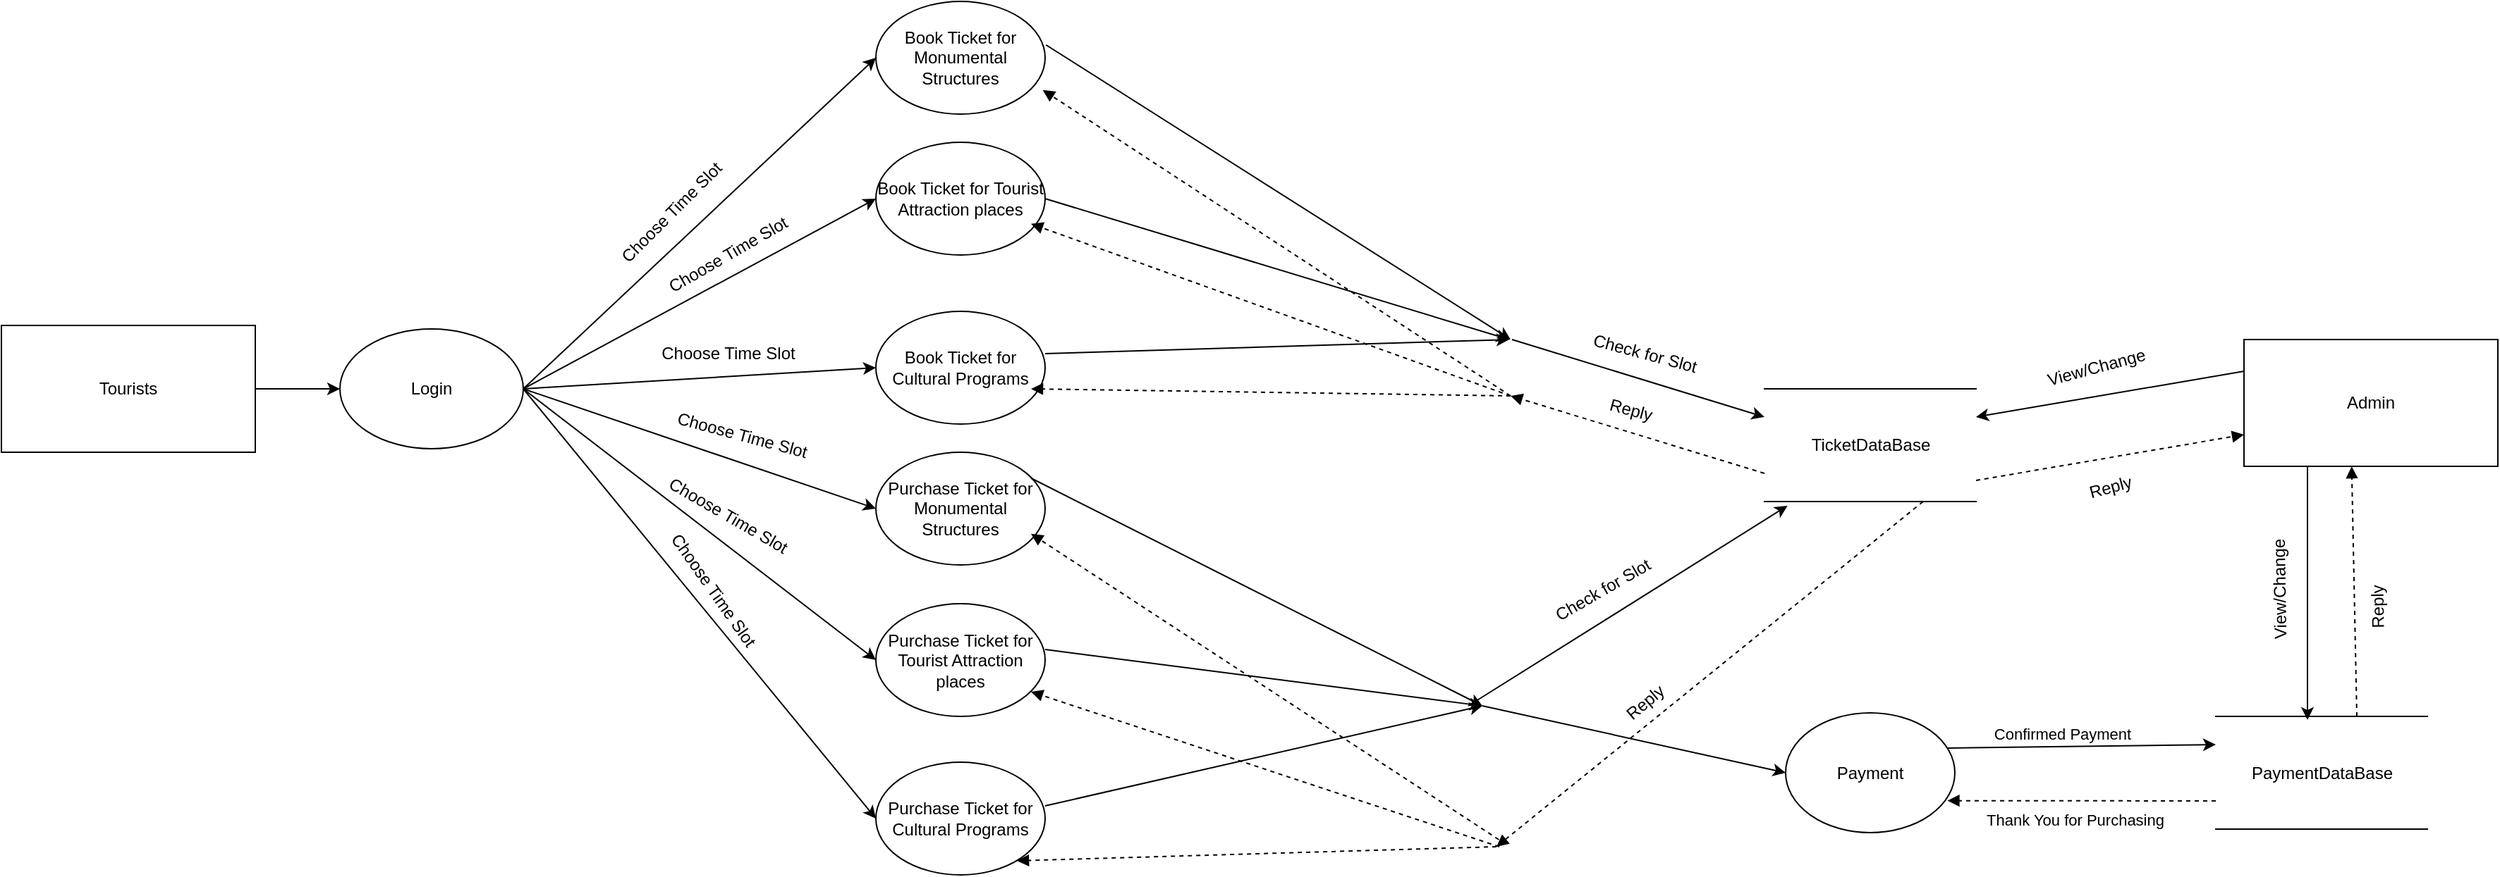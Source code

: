 <mxfile version="14.6.13" type="device"><diagram name="Page-1" id="b520641d-4fe3-3701-9064-5fc419738815"><mxGraphModel dx="1733" dy="1027" grid="1" gridSize="10" guides="1" tooltips="1" connect="1" arrows="1" fold="1" page="1" pageScale="1" pageWidth="1100" pageHeight="850" background="#ffffff" math="0" shadow="0"><root><mxCell id="0"/><mxCell id="1" parent="0"/><mxCell id="3ipqcQ1SFoLbxR2DnKLI-4" value="Tourists" style="rounded=0;whiteSpace=wrap;html=1;" vertex="1" parent="1"><mxGeometry x="50" y="300" width="180" height="90" as="geometry"/></mxCell><mxCell id="3ipqcQ1SFoLbxR2DnKLI-8" value="" style="endArrow=classic;html=1;entryX=0;entryY=0.5;entryDx=0;entryDy=0;" edge="1" parent="1" target="3ipqcQ1SFoLbxR2DnKLI-9"><mxGeometry width="50" height="50" relative="1" as="geometry"><mxPoint x="230" y="345" as="sourcePoint"/><mxPoint x="340" y="284.29" as="targetPoint"/></mxGeometry></mxCell><mxCell id="3ipqcQ1SFoLbxR2DnKLI-9" value="Login" style="ellipse;whiteSpace=wrap;html=1;" vertex="1" parent="1"><mxGeometry x="290" y="302.5" width="130" height="85" as="geometry"/></mxCell><mxCell id="3ipqcQ1SFoLbxR2DnKLI-13" value="" style="endArrow=classic;html=1;exitX=1;exitY=0.5;exitDx=0;exitDy=0;entryX=0;entryY=0.5;entryDx=0;entryDy=0;" edge="1" parent="1" source="3ipqcQ1SFoLbxR2DnKLI-9" target="3ipqcQ1SFoLbxR2DnKLI-32"><mxGeometry width="50" height="50" relative="1" as="geometry"><mxPoint x="410" y="420" as="sourcePoint"/><mxPoint x="570.0" y="345" as="targetPoint"/></mxGeometry></mxCell><mxCell id="3ipqcQ1SFoLbxR2DnKLI-15" value="Check for Slot" style="text;html=1;align=center;verticalAlign=middle;resizable=0;points=[];autosize=1;strokeColor=none;rotation=15;" vertex="1" parent="1"><mxGeometry x="1170" y="310" width="90" height="20" as="geometry"/></mxCell><mxCell id="3ipqcQ1SFoLbxR2DnKLI-16" value="" style="html=1;verticalAlign=bottom;labelBackgroundColor=none;endArrow=block;endFill=1;dashed=1;entryX=0.986;entryY=0.786;entryDx=0;entryDy=0;entryPerimeter=0;" edge="1" parent="1" target="3ipqcQ1SFoLbxR2DnKLI-32"><mxGeometry width="160" relative="1" as="geometry"><mxPoint x="1120" y="350" as="sourcePoint"/><mxPoint x="910.5" y="302.5" as="targetPoint"/></mxGeometry></mxCell><mxCell id="3ipqcQ1SFoLbxR2DnKLI-18" value="Reply" style="text;html=1;align=center;verticalAlign=middle;resizable=0;points=[];autosize=1;strokeColor=none;rotation=15;" vertex="1" parent="1"><mxGeometry x="1180" y="350" width="50" height="20" as="geometry"/></mxCell><mxCell id="3ipqcQ1SFoLbxR2DnKLI-22" value="Payment" style="ellipse;whiteSpace=wrap;html=1;" vertex="1" parent="1"><mxGeometry x="1315" y="575" width="120" height="85" as="geometry"/></mxCell><mxCell id="3ipqcQ1SFoLbxR2DnKLI-26" value="Choose Time Slot" style="text;html=1;align=center;verticalAlign=middle;resizable=0;points=[];autosize=1;strokeColor=none;rotation=-45;" vertex="1" parent="1"><mxGeometry x="470" y="210" width="110" height="20" as="geometry"/></mxCell><mxCell id="3ipqcQ1SFoLbxR2DnKLI-27" value="PaymentDataBase" style="html=1;dashed=0;whitespace=wrap;shape=partialRectangle;right=0;left=0;" vertex="1" parent="1"><mxGeometry x="1620" y="577.5" width="150" height="80" as="geometry"/></mxCell><mxCell id="3ipqcQ1SFoLbxR2DnKLI-29" value="Admin" style="rounded=0;whiteSpace=wrap;html=1;" vertex="1" parent="1"><mxGeometry x="1640" y="310" width="180" height="90" as="geometry"/></mxCell><mxCell id="3ipqcQ1SFoLbxR2DnKLI-31" value="TicketDataBase" style="html=1;dashed=0;whitespace=wrap;shape=partialRectangle;right=0;left=0;" vertex="1" parent="1"><mxGeometry x="1300" y="345" width="150" height="80" as="geometry"/></mxCell><mxCell id="3ipqcQ1SFoLbxR2DnKLI-32" value="Book Ticket for Monumental Structures" style="ellipse;whiteSpace=wrap;html=1;" vertex="1" parent="1"><mxGeometry x="670" y="70" width="120" height="80" as="geometry"/></mxCell><mxCell id="3ipqcQ1SFoLbxR2DnKLI-33" value="Book Ticket for Tourist Attraction places" style="ellipse;whiteSpace=wrap;html=1;" vertex="1" parent="1"><mxGeometry x="670" y="170" width="120" height="80" as="geometry"/></mxCell><mxCell id="3ipqcQ1SFoLbxR2DnKLI-34" value="Book Ticket for Cultural Programs" style="ellipse;whiteSpace=wrap;html=1;" vertex="1" parent="1"><mxGeometry x="670" y="290" width="120" height="80" as="geometry"/></mxCell><mxCell id="3ipqcQ1SFoLbxR2DnKLI-35" value="&lt;span&gt;Purchase Ticket for Monumental Structures&lt;/span&gt;" style="ellipse;whiteSpace=wrap;html=1;" vertex="1" parent="1"><mxGeometry x="670" y="390" width="120" height="80" as="geometry"/></mxCell><mxCell id="3ipqcQ1SFoLbxR2DnKLI-36" value="&lt;span&gt;Purchase Ticket for Tourist Attraction places&lt;/span&gt;" style="ellipse;whiteSpace=wrap;html=1;" vertex="1" parent="1"><mxGeometry x="670" y="497.5" width="120" height="80" as="geometry"/></mxCell><mxCell id="3ipqcQ1SFoLbxR2DnKLI-37" value="&lt;span&gt;Purchase Ticket for Cultural Programs&lt;/span&gt;" style="ellipse;whiteSpace=wrap;html=1;" vertex="1" parent="1"><mxGeometry x="670" y="610" width="120" height="80" as="geometry"/></mxCell><mxCell id="3ipqcQ1SFoLbxR2DnKLI-40" value="" style="endArrow=classic;html=1;exitX=1;exitY=0.5;exitDx=0;exitDy=0;entryX=0;entryY=0.5;entryDx=0;entryDy=0;" edge="1" parent="1" source="3ipqcQ1SFoLbxR2DnKLI-9" target="3ipqcQ1SFoLbxR2DnKLI-33"><mxGeometry width="50" height="50" relative="1" as="geometry"><mxPoint x="430.0" y="355" as="sourcePoint"/><mxPoint x="680" y="120" as="targetPoint"/></mxGeometry></mxCell><mxCell id="3ipqcQ1SFoLbxR2DnKLI-41" value="" style="endArrow=classic;html=1;exitX=1;exitY=0.5;exitDx=0;exitDy=0;entryX=0;entryY=0.5;entryDx=0;entryDy=0;" edge="1" parent="1" source="3ipqcQ1SFoLbxR2DnKLI-9" target="3ipqcQ1SFoLbxR2DnKLI-34"><mxGeometry width="50" height="50" relative="1" as="geometry"><mxPoint x="430.0" y="355" as="sourcePoint"/><mxPoint x="680" y="220" as="targetPoint"/></mxGeometry></mxCell><mxCell id="3ipqcQ1SFoLbxR2DnKLI-42" value="" style="endArrow=classic;html=1;entryX=0;entryY=0.5;entryDx=0;entryDy=0;exitX=1;exitY=0.5;exitDx=0;exitDy=0;" edge="1" parent="1" source="3ipqcQ1SFoLbxR2DnKLI-9" target="3ipqcQ1SFoLbxR2DnKLI-35"><mxGeometry width="50" height="50" relative="1" as="geometry"><mxPoint x="430" y="350" as="sourcePoint"/><mxPoint x="690" y="230" as="targetPoint"/></mxGeometry></mxCell><mxCell id="3ipqcQ1SFoLbxR2DnKLI-43" value="" style="endArrow=classic;html=1;entryX=0;entryY=0.5;entryDx=0;entryDy=0;exitX=1;exitY=0.5;exitDx=0;exitDy=0;" edge="1" parent="1" source="3ipqcQ1SFoLbxR2DnKLI-9" target="3ipqcQ1SFoLbxR2DnKLI-36"><mxGeometry width="50" height="50" relative="1" as="geometry"><mxPoint x="430.0" y="355" as="sourcePoint"/><mxPoint x="680" y="440" as="targetPoint"/></mxGeometry></mxCell><mxCell id="3ipqcQ1SFoLbxR2DnKLI-44" value="" style="endArrow=classic;html=1;entryX=0;entryY=0.5;entryDx=0;entryDy=0;exitX=1;exitY=0.5;exitDx=0;exitDy=0;" edge="1" parent="1" source="3ipqcQ1SFoLbxR2DnKLI-9" target="3ipqcQ1SFoLbxR2DnKLI-37"><mxGeometry width="50" height="50" relative="1" as="geometry"><mxPoint x="440.0" y="365" as="sourcePoint"/><mxPoint x="690" y="450" as="targetPoint"/></mxGeometry></mxCell><mxCell id="3ipqcQ1SFoLbxR2DnKLI-46" value="Choose Time Slot" style="text;html=1;align=center;verticalAlign=middle;resizable=0;points=[];autosize=1;strokeColor=none;rotation=-30;" vertex="1" parent="1"><mxGeometry x="510" y="240" width="110" height="20" as="geometry"/></mxCell><mxCell id="3ipqcQ1SFoLbxR2DnKLI-47" value="Choose Time Slot" style="text;html=1;align=center;verticalAlign=middle;resizable=0;points=[];autosize=1;strokeColor=none;rotation=0;" vertex="1" parent="1"><mxGeometry x="510" y="310" width="110" height="20" as="geometry"/></mxCell><mxCell id="3ipqcQ1SFoLbxR2DnKLI-48" value="Choose Time Slot" style="text;html=1;align=center;verticalAlign=middle;resizable=0;points=[];autosize=1;strokeColor=none;rotation=15;" vertex="1" parent="1"><mxGeometry x="520" y="367.5" width="110" height="20" as="geometry"/></mxCell><mxCell id="3ipqcQ1SFoLbxR2DnKLI-49" value="Choose Time Slot" style="text;html=1;align=center;verticalAlign=middle;resizable=0;points=[];autosize=1;strokeColor=none;rotation=30;" vertex="1" parent="1"><mxGeometry x="510" y="425" width="110" height="20" as="geometry"/></mxCell><mxCell id="3ipqcQ1SFoLbxR2DnKLI-50" value="Choose Time Slot" style="text;html=1;align=center;verticalAlign=middle;resizable=0;points=[];autosize=1;strokeColor=none;rotation=55;" vertex="1" parent="1"><mxGeometry x="500" y="477.5" width="110" height="20" as="geometry"/></mxCell><mxCell id="3ipqcQ1SFoLbxR2DnKLI-52" value="" style="endArrow=classic;html=1;exitX=1.005;exitY=0.386;exitDx=0;exitDy=0;exitPerimeter=0;" edge="1" parent="1" source="3ipqcQ1SFoLbxR2DnKLI-32"><mxGeometry width="50" height="50" relative="1" as="geometry"><mxPoint x="880" y="150" as="sourcePoint"/><mxPoint x="1120" y="310" as="targetPoint"/></mxGeometry></mxCell><mxCell id="3ipqcQ1SFoLbxR2DnKLI-53" value="" style="endArrow=classic;html=1;exitX=1.005;exitY=0.386;exitDx=0;exitDy=0;exitPerimeter=0;" edge="1" parent="1"><mxGeometry width="50" height="50" relative="1" as="geometry"><mxPoint x="790.0" y="210" as="sourcePoint"/><mxPoint x="1119" y="310" as="targetPoint"/></mxGeometry></mxCell><mxCell id="3ipqcQ1SFoLbxR2DnKLI-54" value="" style="endArrow=classic;html=1;exitX=1.005;exitY=0.386;exitDx=0;exitDy=0;exitPerimeter=0;" edge="1" parent="1"><mxGeometry width="50" height="50" relative="1" as="geometry"><mxPoint x="780.0" y="408.38" as="sourcePoint"/><mxPoint x="1100" y="570" as="targetPoint"/></mxGeometry></mxCell><mxCell id="3ipqcQ1SFoLbxR2DnKLI-55" value="" style="endArrow=classic;html=1;exitX=1.005;exitY=0.386;exitDx=0;exitDy=0;exitPerimeter=0;" edge="1" parent="1"><mxGeometry width="50" height="50" relative="1" as="geometry"><mxPoint x="790.0" y="530" as="sourcePoint"/><mxPoint x="1100" y="570" as="targetPoint"/></mxGeometry></mxCell><mxCell id="3ipqcQ1SFoLbxR2DnKLI-56" value="" style="endArrow=classic;html=1;exitX=1.005;exitY=0.386;exitDx=0;exitDy=0;exitPerimeter=0;" edge="1" parent="1"><mxGeometry width="50" height="50" relative="1" as="geometry"><mxPoint x="790.0" y="320" as="sourcePoint"/><mxPoint x="1119" y="310" as="targetPoint"/></mxGeometry></mxCell><mxCell id="3ipqcQ1SFoLbxR2DnKLI-57" value="" style="endArrow=classic;html=1;exitX=1.005;exitY=0.386;exitDx=0;exitDy=0;exitPerimeter=0;" edge="1" parent="1"><mxGeometry width="50" height="50" relative="1" as="geometry"><mxPoint x="790.0" y="641" as="sourcePoint"/><mxPoint x="1100" y="570" as="targetPoint"/></mxGeometry></mxCell><mxCell id="3ipqcQ1SFoLbxR2DnKLI-58" value="" style="endArrow=classic;html=1;entryX=0;entryY=0.25;entryDx=0;entryDy=0;" edge="1" parent="1" target="3ipqcQ1SFoLbxR2DnKLI-31"><mxGeometry width="50" height="50" relative="1" as="geometry"><mxPoint x="1121" y="310" as="sourcePoint"/><mxPoint x="1450" y="519.12" as="targetPoint"/></mxGeometry></mxCell><mxCell id="3ipqcQ1SFoLbxR2DnKLI-59" value="" style="html=1;verticalAlign=bottom;labelBackgroundColor=none;endArrow=block;endFill=1;dashed=1;entryX=0.986;entryY=0.786;entryDx=0;entryDy=0;entryPerimeter=0;" edge="1" parent="1"><mxGeometry width="160" relative="1" as="geometry"><mxPoint x="1120" y="350" as="sourcePoint"/><mxPoint x="780.0" y="345" as="targetPoint"/></mxGeometry></mxCell><mxCell id="3ipqcQ1SFoLbxR2DnKLI-60" value="" style="html=1;verticalAlign=bottom;labelBackgroundColor=none;endArrow=block;endFill=1;dashed=1;entryX=0.986;entryY=0.786;entryDx=0;entryDy=0;entryPerimeter=0;" edge="1" parent="1"><mxGeometry width="160" relative="1" as="geometry"><mxPoint x="1120" y="350" as="sourcePoint"/><mxPoint x="780.0" y="227.88" as="targetPoint"/></mxGeometry></mxCell><mxCell id="3ipqcQ1SFoLbxR2DnKLI-61" value="" style="html=1;verticalAlign=bottom;labelBackgroundColor=none;endArrow=block;endFill=1;dashed=1;entryX=0.986;entryY=0.786;entryDx=0;entryDy=0;entryPerimeter=0;" edge="1" parent="1"><mxGeometry width="160" relative="1" as="geometry"><mxPoint x="1110" y="670" as="sourcePoint"/><mxPoint x="770" y="680" as="targetPoint"/></mxGeometry></mxCell><mxCell id="3ipqcQ1SFoLbxR2DnKLI-62" value="" style="html=1;verticalAlign=bottom;labelBackgroundColor=none;endArrow=block;endFill=1;dashed=1;entryX=0.986;entryY=0.786;entryDx=0;entryDy=0;entryPerimeter=0;" edge="1" parent="1"><mxGeometry width="160" relative="1" as="geometry"><mxPoint x="1112" y="670" as="sourcePoint"/><mxPoint x="780" y="560" as="targetPoint"/></mxGeometry></mxCell><mxCell id="3ipqcQ1SFoLbxR2DnKLI-63" value="" style="html=1;verticalAlign=bottom;labelBackgroundColor=none;endArrow=block;endFill=1;dashed=1;entryX=0.986;entryY=0.786;entryDx=0;entryDy=0;entryPerimeter=0;" edge="1" parent="1"><mxGeometry width="160" relative="1" as="geometry"><mxPoint x="1111.68" y="665.0" as="sourcePoint"/><mxPoint x="780" y="447.88" as="targetPoint"/></mxGeometry></mxCell><mxCell id="3ipqcQ1SFoLbxR2DnKLI-64" value="" style="html=1;verticalAlign=bottom;labelBackgroundColor=none;endArrow=block;endFill=1;dashed=1;exitX=0;exitY=0.75;exitDx=0;exitDy=0;" edge="1" parent="1" source="3ipqcQ1SFoLbxR2DnKLI-31"><mxGeometry width="160" relative="1" as="geometry"><mxPoint x="1151.68" y="602.12" as="sourcePoint"/><mxPoint x="1120" y="350" as="targetPoint"/></mxGeometry></mxCell><mxCell id="3ipqcQ1SFoLbxR2DnKLI-65" value="" style="html=1;verticalAlign=bottom;labelBackgroundColor=none;endArrow=block;endFill=1;dashed=1;exitX=0.75;exitY=1;exitDx=0;exitDy=0;" edge="1" parent="1" source="3ipqcQ1SFoLbxR2DnKLI-31"><mxGeometry width="160" relative="1" as="geometry"><mxPoint x="1305" y="617.5" as="sourcePoint"/><mxPoint x="1110" y="670" as="targetPoint"/></mxGeometry></mxCell><mxCell id="3ipqcQ1SFoLbxR2DnKLI-66" value="" style="endArrow=classic;html=1;entryX=0.109;entryY=1.037;entryDx=0;entryDy=0;entryPerimeter=0;" edge="1" parent="1" target="3ipqcQ1SFoLbxR2DnKLI-31"><mxGeometry width="50" height="50" relative="1" as="geometry"><mxPoint x="1090" y="570" as="sourcePoint"/><mxPoint x="1269" y="625" as="targetPoint"/></mxGeometry></mxCell><mxCell id="3ipqcQ1SFoLbxR2DnKLI-67" value="Check for Slot" style="text;html=1;align=center;verticalAlign=middle;resizable=0;points=[];autosize=1;strokeColor=none;rotation=-30;" vertex="1" parent="1"><mxGeometry x="1140" y="477.5" width="90" height="20" as="geometry"/></mxCell><mxCell id="3ipqcQ1SFoLbxR2DnKLI-68" value="Reply" style="text;html=1;align=center;verticalAlign=middle;resizable=0;points=[];autosize=1;strokeColor=none;rotation=-40;" vertex="1" parent="1"><mxGeometry x="1190" y="557.5" width="50" height="20" as="geometry"/></mxCell><mxCell id="3ipqcQ1SFoLbxR2DnKLI-70" value="" style="endArrow=classic;html=1;entryX=0;entryY=0.5;entryDx=0;entryDy=0;" edge="1" parent="1" target="3ipqcQ1SFoLbxR2DnKLI-22"><mxGeometry width="50" height="50" relative="1" as="geometry"><mxPoint x="1100" y="570" as="sourcePoint"/><mxPoint x="1326.35" y="437.96" as="targetPoint"/></mxGeometry></mxCell><mxCell id="3ipqcQ1SFoLbxR2DnKLI-71" value="" style="endArrow=classic;html=1;entryX=0;entryY=0.25;entryDx=0;entryDy=0;" edge="1" parent="1" target="3ipqcQ1SFoLbxR2DnKLI-27"><mxGeometry width="50" height="50" relative="1" as="geometry"><mxPoint x="1430" y="600" as="sourcePoint"/><mxPoint x="1645" y="647.5" as="targetPoint"/></mxGeometry></mxCell><mxCell id="3ipqcQ1SFoLbxR2DnKLI-72" value="Confirmed Payment" style="edgeLabel;html=1;align=center;verticalAlign=middle;resizable=0;points=[];" vertex="1" connectable="0" parent="3ipqcQ1SFoLbxR2DnKLI-71"><mxGeometry x="-0.228" y="2" relative="1" as="geometry"><mxPoint x="7" y="-7" as="offset"/></mxGeometry></mxCell><mxCell id="3ipqcQ1SFoLbxR2DnKLI-73" value="" style="html=1;verticalAlign=bottom;labelBackgroundColor=none;endArrow=block;endFill=1;dashed=1;exitX=0;exitY=0.75;exitDx=0;exitDy=0;entryX=0.956;entryY=0.733;entryDx=0;entryDy=0;entryPerimeter=0;" edge="1" parent="1" source="3ipqcQ1SFoLbxR2DnKLI-27" target="3ipqcQ1SFoLbxR2DnKLI-22"><mxGeometry width="160" relative="1" as="geometry"><mxPoint x="1422.5" y="435" as="sourcePoint"/><mxPoint x="1120" y="680" as="targetPoint"/></mxGeometry></mxCell><mxCell id="3ipqcQ1SFoLbxR2DnKLI-74" value="Thank You for Purchasing" style="edgeLabel;html=1;align=center;verticalAlign=middle;resizable=0;points=[];" vertex="1" connectable="0" parent="3ipqcQ1SFoLbxR2DnKLI-73"><mxGeometry x="0.261" relative="1" as="geometry"><mxPoint x="20" y="13" as="offset"/></mxGeometry></mxCell><mxCell id="3ipqcQ1SFoLbxR2DnKLI-77" value="" style="html=1;verticalAlign=bottom;labelBackgroundColor=none;endArrow=block;endFill=1;dashed=1;entryX=0;entryY=0.75;entryDx=0;entryDy=0;" edge="1" parent="1" target="3ipqcQ1SFoLbxR2DnKLI-29"><mxGeometry width="160" relative="1" as="geometry"><mxPoint x="1450" y="410" as="sourcePoint"/><mxPoint x="1270" y="345" as="targetPoint"/></mxGeometry></mxCell><mxCell id="3ipqcQ1SFoLbxR2DnKLI-78" value="" style="endArrow=classic;html=1;entryX=1;entryY=0.25;entryDx=0;entryDy=0;exitX=0;exitY=0.25;exitDx=0;exitDy=0;" edge="1" parent="1" source="3ipqcQ1SFoLbxR2DnKLI-29" target="3ipqcQ1SFoLbxR2DnKLI-31"><mxGeometry width="50" height="50" relative="1" as="geometry"><mxPoint x="1540" y="210" as="sourcePoint"/><mxPoint x="1629" y="422.5" as="targetPoint"/></mxGeometry></mxCell><mxCell id="3ipqcQ1SFoLbxR2DnKLI-79" value="" style="endArrow=classic;html=1;exitX=0.25;exitY=1;exitDx=0;exitDy=0;" edge="1" parent="1" source="3ipqcQ1SFoLbxR2DnKLI-29"><mxGeometry width="50" height="50" relative="1" as="geometry"><mxPoint x="1700" y="445.0" as="sourcePoint"/><mxPoint x="1685" y="580" as="targetPoint"/></mxGeometry></mxCell><mxCell id="3ipqcQ1SFoLbxR2DnKLI-80" value="" style="html=1;verticalAlign=bottom;labelBackgroundColor=none;endArrow=block;endFill=1;dashed=1;entryX=0.424;entryY=1;entryDx=0;entryDy=0;entryPerimeter=0;" edge="1" parent="1" target="3ipqcQ1SFoLbxR2DnKLI-29"><mxGeometry width="160" relative="1" as="geometry"><mxPoint x="1720" y="577.5" as="sourcePoint"/><mxPoint x="1910" y="545.0" as="targetPoint"/></mxGeometry></mxCell><mxCell id="3ipqcQ1SFoLbxR2DnKLI-81" value="View/Change" style="text;html=1;align=center;verticalAlign=middle;resizable=0;points=[];autosize=1;strokeColor=none;rotation=-15;" vertex="1" parent="1"><mxGeometry x="1490" y="320" width="90" height="20" as="geometry"/></mxCell><mxCell id="3ipqcQ1SFoLbxR2DnKLI-83" value="View/Change" style="text;html=1;align=center;verticalAlign=middle;resizable=0;points=[];autosize=1;strokeColor=none;rotation=-91;" vertex="1" parent="1"><mxGeometry x="1620" y="477.5" width="90" height="20" as="geometry"/></mxCell><mxCell id="3ipqcQ1SFoLbxR2DnKLI-84" value="Reply" style="text;html=1;align=center;verticalAlign=middle;resizable=0;points=[];autosize=1;strokeColor=none;rotation=-15;" vertex="1" parent="1"><mxGeometry x="1520" y="405" width="50" height="20" as="geometry"/></mxCell><mxCell id="3ipqcQ1SFoLbxR2DnKLI-85" value="Reply" style="text;html=1;align=center;verticalAlign=middle;resizable=0;points=[];autosize=1;strokeColor=none;rotation=-91;" vertex="1" parent="1"><mxGeometry x="1710" y="490" width="50" height="20" as="geometry"/></mxCell></root></mxGraphModel></diagram></mxfile>